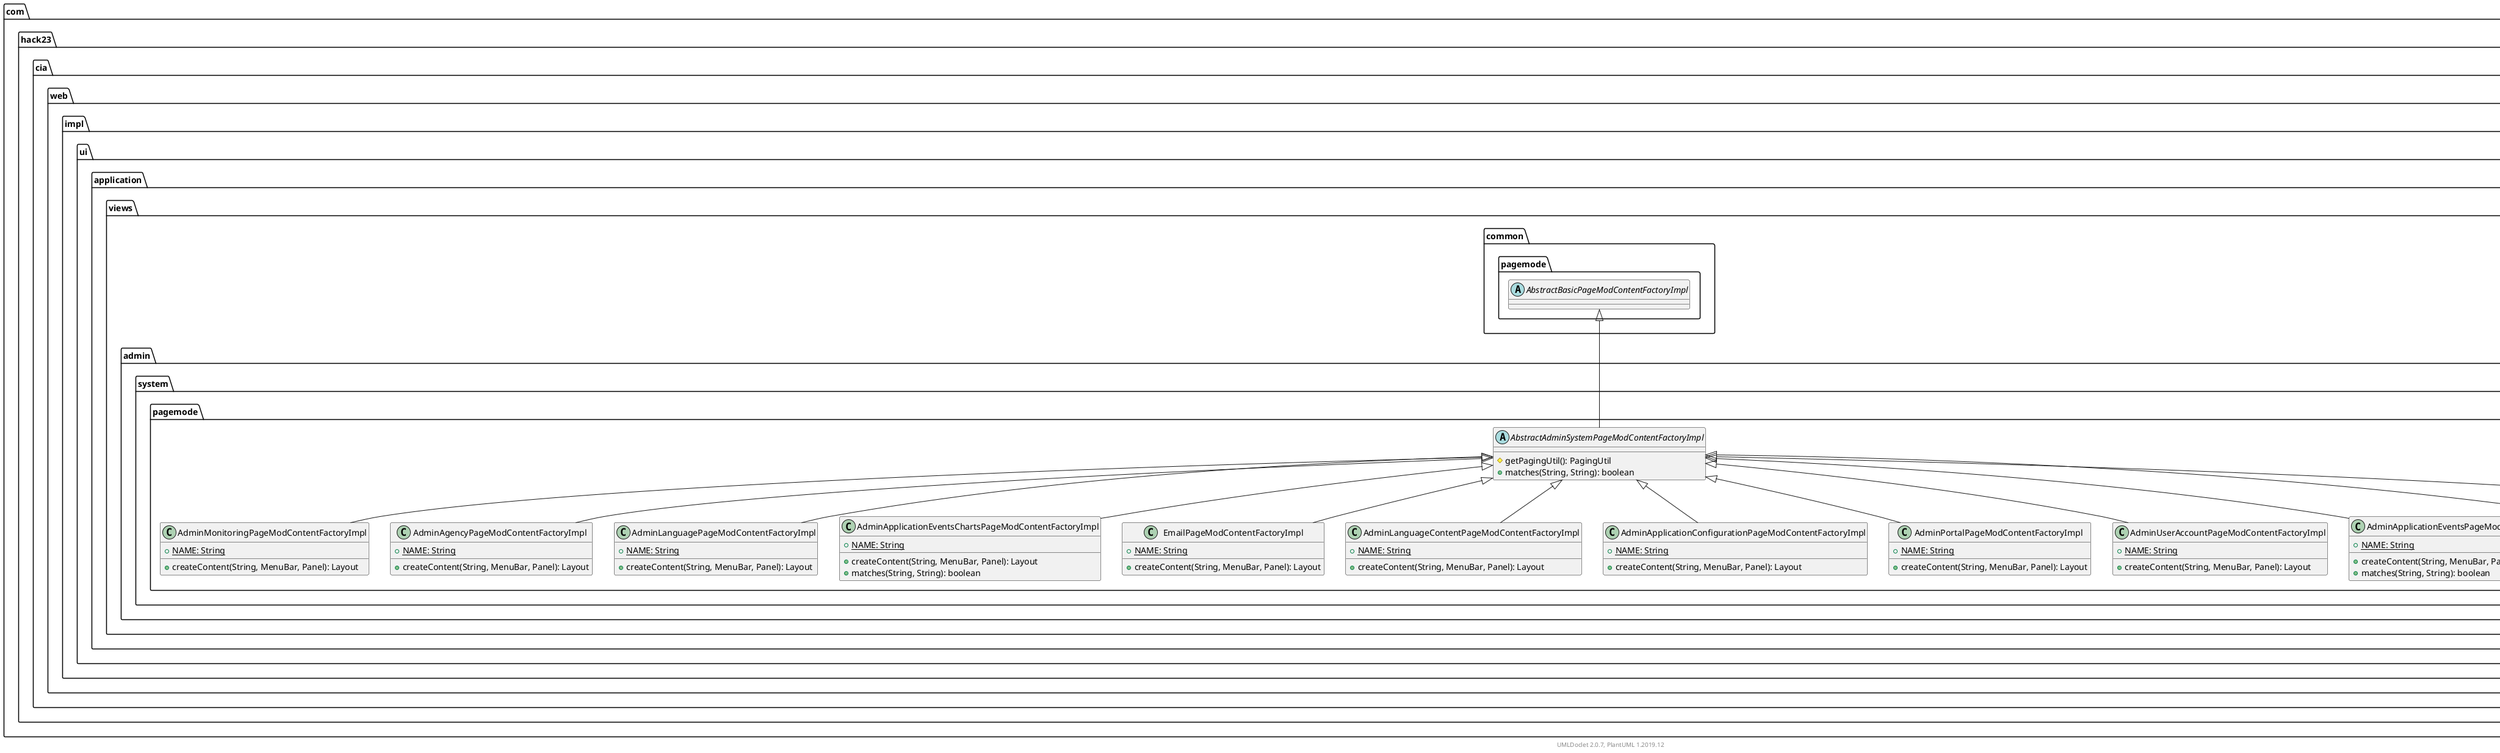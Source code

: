 @startuml
    namespace com.hack23.cia.web.impl.ui.application.views.admin.system.pagemode {

        class AdminMonitoringPageModContentFactoryImpl [[AdminMonitoringPageModContentFactoryImpl.html]] {
            {static} +NAME: String
            +createContent(String, MenuBar, Panel): Layout
        }

        class AdminAgencyPageModContentFactoryImpl [[AdminAgencyPageModContentFactoryImpl.html]] {
            {static} +NAME: String
            +createContent(String, MenuBar, Panel): Layout
        }

        class AdminLanguagePageModContentFactoryImpl [[AdminLanguagePageModContentFactoryImpl.html]] {
            {static} +NAME: String
            +createContent(String, MenuBar, Panel): Layout
        }

        class AdminApplicationEventsChartsPageModContentFactoryImpl [[AdminApplicationEventsChartsPageModContentFactoryImpl.html]] {
            {static} +NAME: String
            +createContent(String, MenuBar, Panel): Layout
            +matches(String, String): boolean
        }

        class EmailPageModContentFactoryImpl [[EmailPageModContentFactoryImpl.html]] {
            {static} +NAME: String
            +createContent(String, MenuBar, Panel): Layout
        }

        class AdminLanguageContentPageModContentFactoryImpl [[AdminLanguageContentPageModContentFactoryImpl.html]] {
            {static} +NAME: String
            +createContent(String, MenuBar, Panel): Layout
        }

        class AdminApplicationConfigurationPageModContentFactoryImpl [[AdminApplicationConfigurationPageModContentFactoryImpl.html]] {
            {static} +NAME: String
            +createContent(String, MenuBar, Panel): Layout
        }

        class AdminPortalPageModContentFactoryImpl [[AdminPortalPageModContentFactoryImpl.html]] {
            {static} +NAME: String
            +createContent(String, MenuBar, Panel): Layout
        }

        class AdminUserAccountPageModContentFactoryImpl [[AdminUserAccountPageModContentFactoryImpl.html]] {
            {static} +NAME: String
            +createContent(String, MenuBar, Panel): Layout
        }

        abstract class AbstractAdminSystemPageModContentFactoryImpl [[AbstractAdminSystemPageModContentFactoryImpl.html]] {
            #getPagingUtil(): PagingUtil
            +matches(String, String): boolean
        }

        class AdminApplicationEventsPageModContentFactoryImpl [[AdminApplicationEventsPageModContentFactoryImpl.html]] {
            {static} +NAME: String
            +createContent(String, MenuBar, Panel): Layout
            +matches(String, String): boolean
        }

        class AdminApplicationSessionPageModContentFactoryImpl [[AdminApplicationSessionPageModContentFactoryImpl.html]] {
            {static} +NAME: String
            +createContent(String, MenuBar, Panel): Layout
        }

        class AdminCountryPageModContentFactoryImpl [[AdminCountryPageModContentFactoryImpl.html]] {
            {static} +NAME: String
            +createContent(String, MenuBar, Panel): Layout
        }

        AbstractAdminSystemPageModContentFactoryImpl <|-- AdminMonitoringPageModContentFactoryImpl
        AbstractAdminSystemPageModContentFactoryImpl <|-- AdminAgencyPageModContentFactoryImpl
        AbstractAdminSystemPageModContentFactoryImpl <|-- AdminLanguagePageModContentFactoryImpl
        AbstractAdminSystemPageModContentFactoryImpl <|-- AdminApplicationEventsChartsPageModContentFactoryImpl
        AbstractAdminSystemPageModContentFactoryImpl <|-- EmailPageModContentFactoryImpl
        AbstractAdminSystemPageModContentFactoryImpl <|-- AdminLanguageContentPageModContentFactoryImpl
        AbstractAdminSystemPageModContentFactoryImpl <|-- AdminApplicationConfigurationPageModContentFactoryImpl
        AbstractAdminSystemPageModContentFactoryImpl <|-- AdminPortalPageModContentFactoryImpl
        AbstractAdminSystemPageModContentFactoryImpl <|-- AdminUserAccountPageModContentFactoryImpl
        com.hack23.cia.web.impl.ui.application.views.common.pagemode.AbstractBasicPageModContentFactoryImpl <|-- AbstractAdminSystemPageModContentFactoryImpl
        AbstractAdminSystemPageModContentFactoryImpl <|-- AdminApplicationEventsPageModContentFactoryImpl
        AbstractAdminSystemPageModContentFactoryImpl <|-- AdminApplicationSessionPageModContentFactoryImpl
        AbstractAdminSystemPageModContentFactoryImpl <|-- AdminCountryPageModContentFactoryImpl
    }

    namespace com.hack23.cia.web.impl.ui.application.views.common.pagemode {
        abstract class AbstractBasicPageModContentFactoryImpl [[../../../common/pagemode/AbstractBasicPageModContentFactoryImpl.html]]
    }

    center footer UMLDoclet 2.0.7, PlantUML 1.2019.12
@enduml
